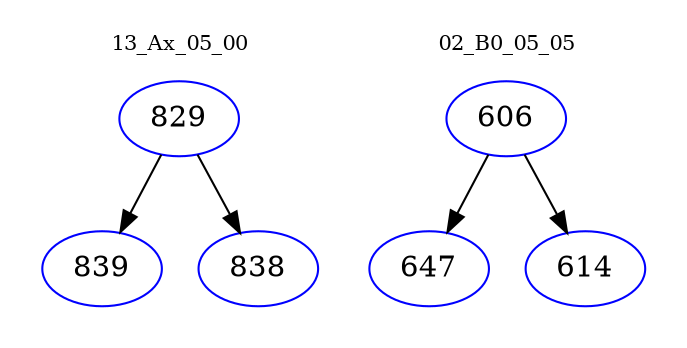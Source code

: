 digraph{
subgraph cluster_0 {
color = white
label = "13_Ax_05_00";
fontsize=10;
T0_829 [label="829", color="blue"]
T0_829 -> T0_839 [color="black"]
T0_839 [label="839", color="blue"]
T0_829 -> T0_838 [color="black"]
T0_838 [label="838", color="blue"]
}
subgraph cluster_1 {
color = white
label = "02_B0_05_05";
fontsize=10;
T1_606 [label="606", color="blue"]
T1_606 -> T1_647 [color="black"]
T1_647 [label="647", color="blue"]
T1_606 -> T1_614 [color="black"]
T1_614 [label="614", color="blue"]
}
}
